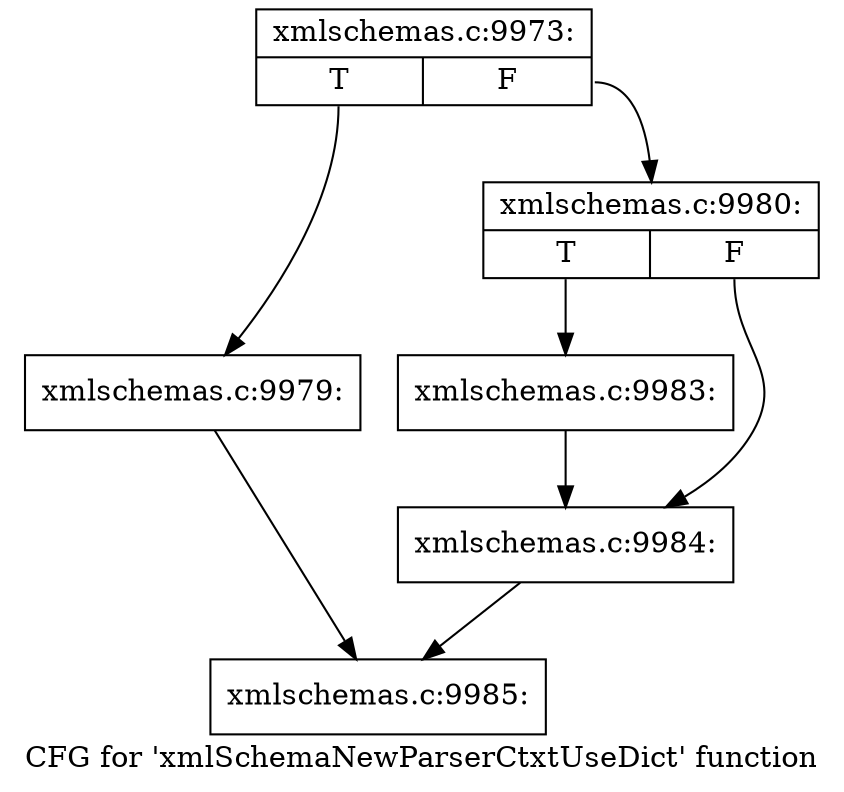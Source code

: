 digraph "CFG for 'xmlSchemaNewParserCtxtUseDict' function" {
	label="CFG for 'xmlSchemaNewParserCtxtUseDict' function";

	Node0x4d325d0 [shape=record,label="{xmlschemas.c:9973:|{<s0>T|<s1>F}}"];
	Node0x4d325d0:s0 -> Node0x4bcc350;
	Node0x4d325d0:s1 -> Node0x4bcc3a0;
	Node0x4bcc350 [shape=record,label="{xmlschemas.c:9979:}"];
	Node0x4bcc350 -> Node0x4bcb680;
	Node0x4bcc3a0 [shape=record,label="{xmlschemas.c:9980:|{<s0>T|<s1>F}}"];
	Node0x4bcc3a0:s0 -> Node0x4bccb60;
	Node0x4bcc3a0:s1 -> Node0x4bccbb0;
	Node0x4bccb60 [shape=record,label="{xmlschemas.c:9983:}"];
	Node0x4bccb60 -> Node0x4bccbb0;
	Node0x4bccbb0 [shape=record,label="{xmlschemas.c:9984:}"];
	Node0x4bccbb0 -> Node0x4bcb680;
	Node0x4bcb680 [shape=record,label="{xmlschemas.c:9985:}"];
}
